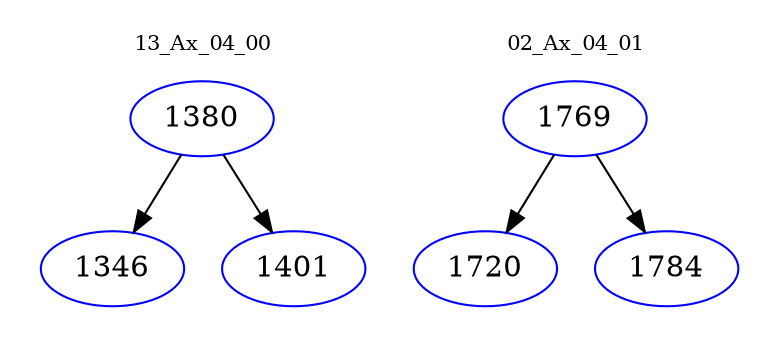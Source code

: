 digraph{
subgraph cluster_0 {
color = white
label = "13_Ax_04_00";
fontsize=10;
T0_1380 [label="1380", color="blue"]
T0_1380 -> T0_1346 [color="black"]
T0_1346 [label="1346", color="blue"]
T0_1380 -> T0_1401 [color="black"]
T0_1401 [label="1401", color="blue"]
}
subgraph cluster_1 {
color = white
label = "02_Ax_04_01";
fontsize=10;
T1_1769 [label="1769", color="blue"]
T1_1769 -> T1_1720 [color="black"]
T1_1720 [label="1720", color="blue"]
T1_1769 -> T1_1784 [color="black"]
T1_1784 [label="1784", color="blue"]
}
}
